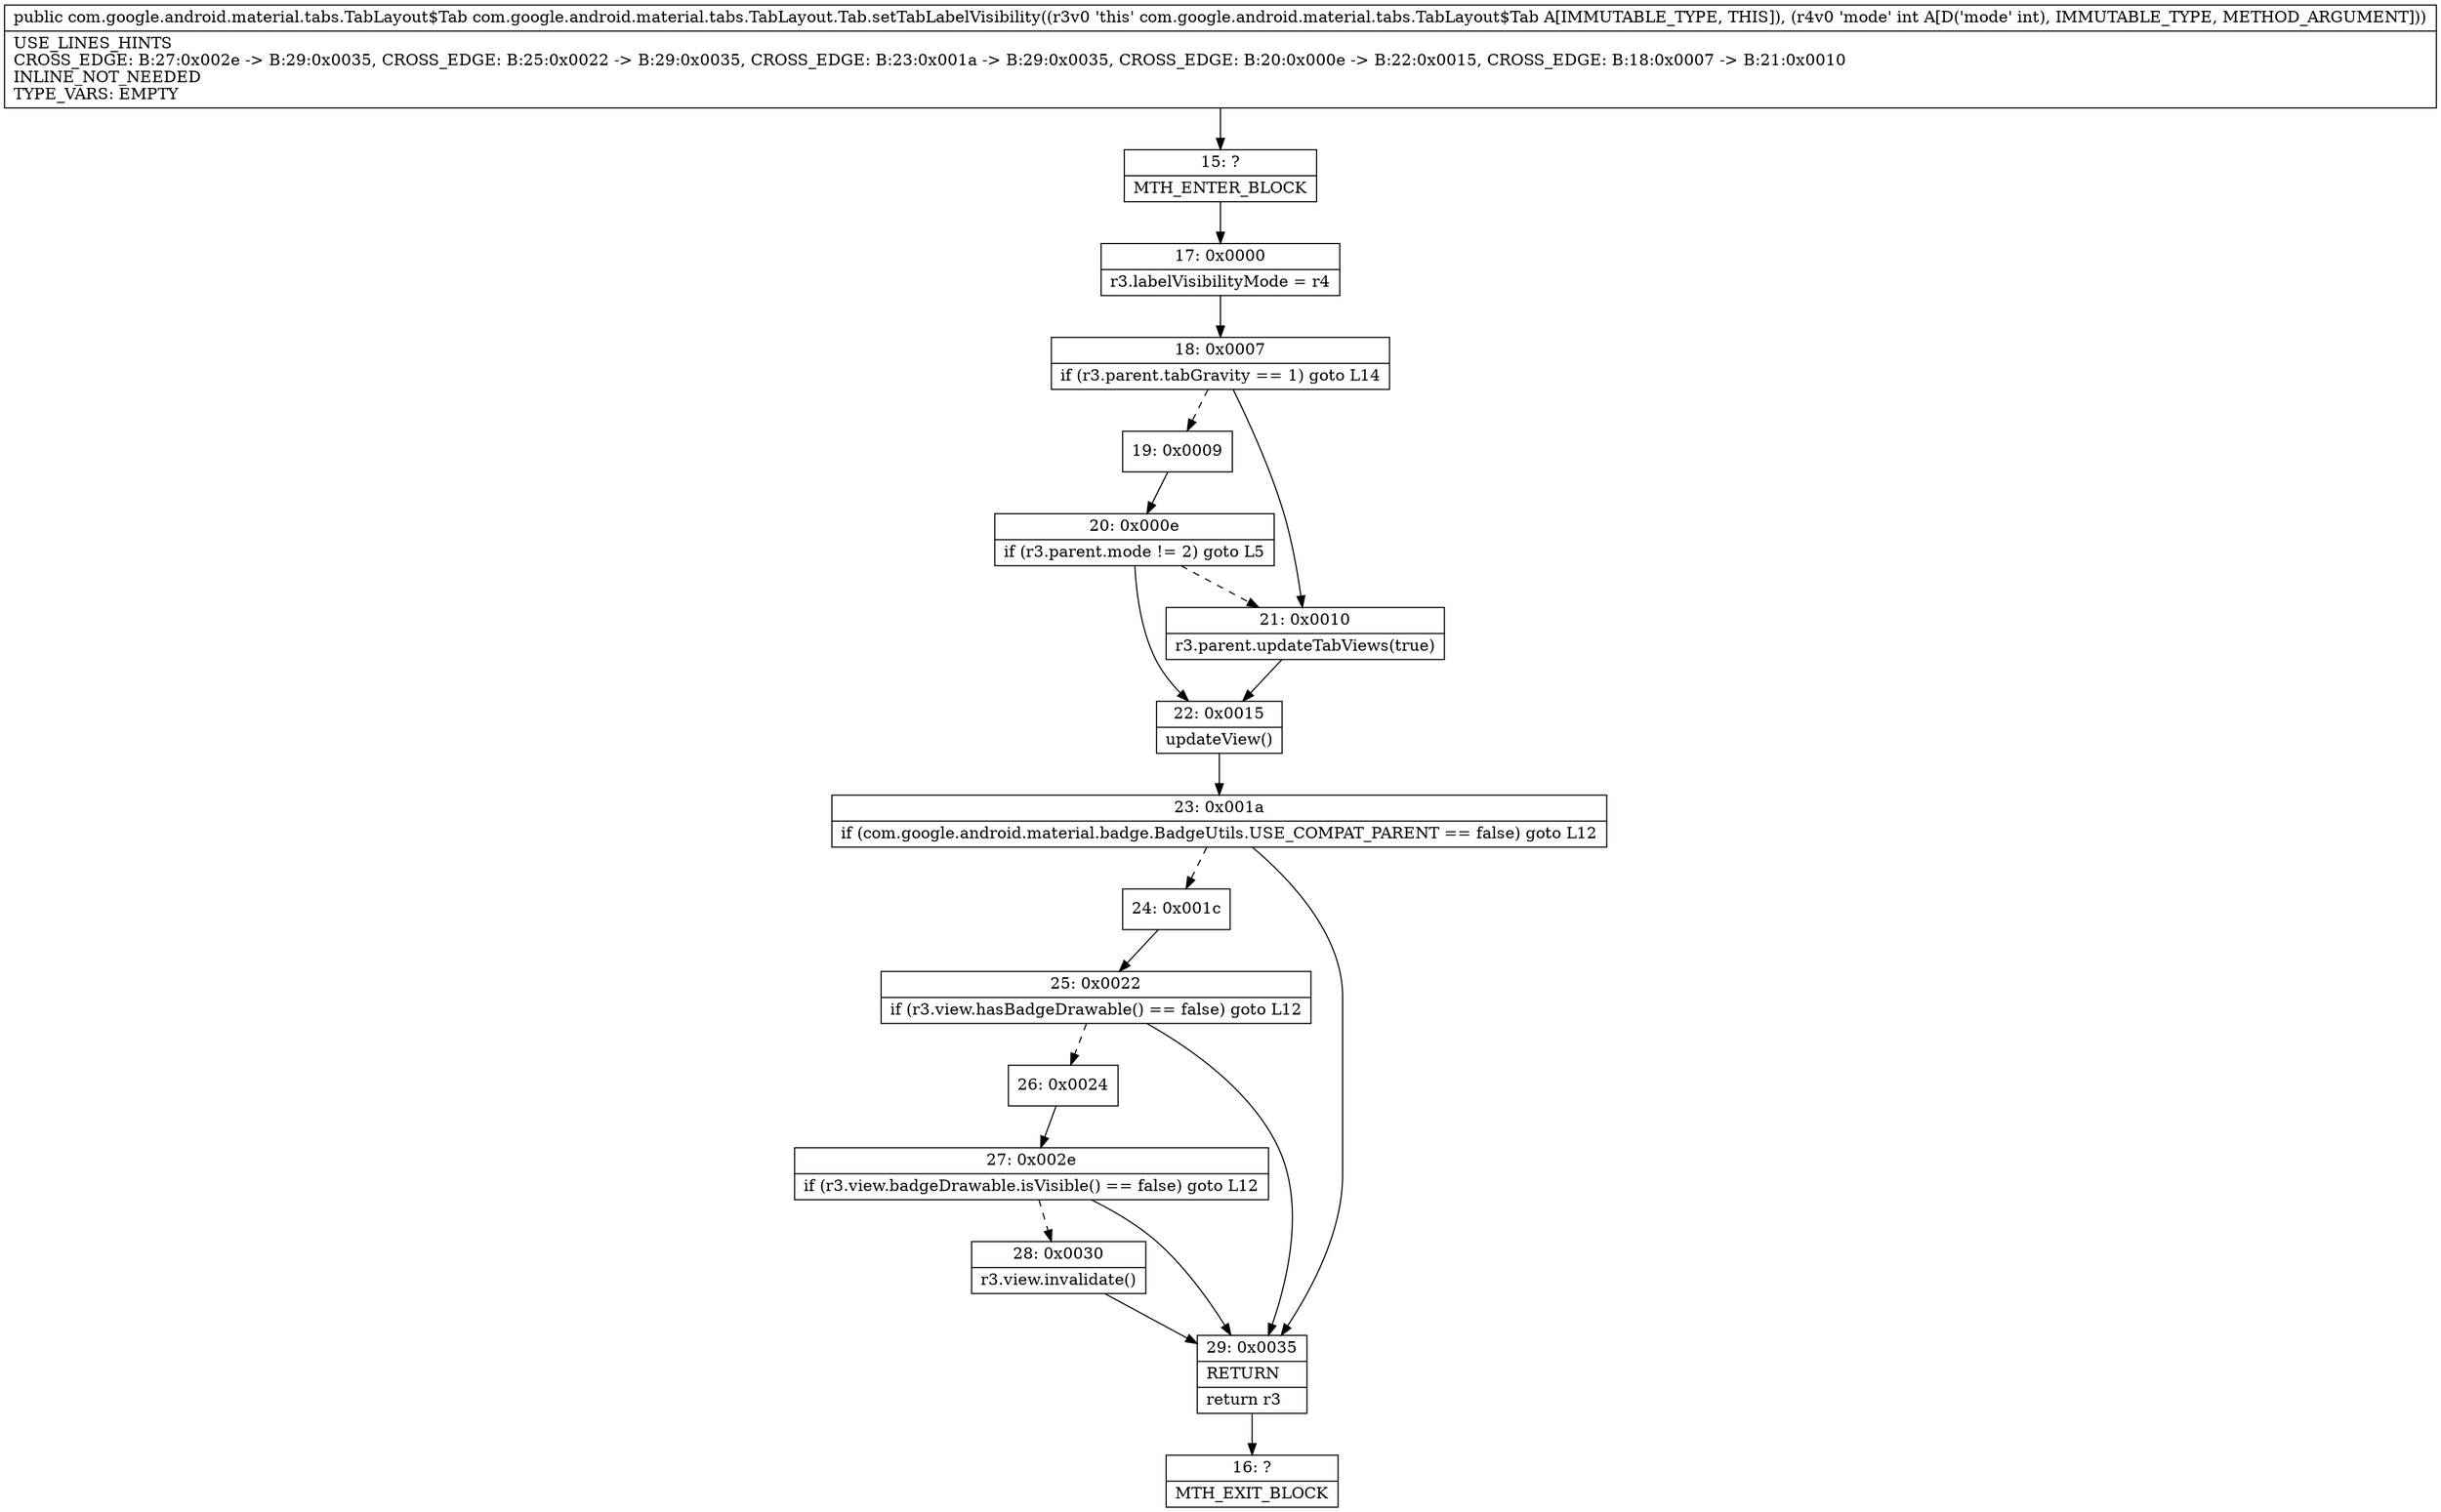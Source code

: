 digraph "CFG forcom.google.android.material.tabs.TabLayout.Tab.setTabLabelVisibility(I)Lcom\/google\/android\/material\/tabs\/TabLayout$Tab;" {
Node_15 [shape=record,label="{15\:\ ?|MTH_ENTER_BLOCK\l}"];
Node_17 [shape=record,label="{17\:\ 0x0000|r3.labelVisibilityMode = r4\l}"];
Node_18 [shape=record,label="{18\:\ 0x0007|if (r3.parent.tabGravity == 1) goto L14\l}"];
Node_19 [shape=record,label="{19\:\ 0x0009}"];
Node_20 [shape=record,label="{20\:\ 0x000e|if (r3.parent.mode != 2) goto L5\l}"];
Node_22 [shape=record,label="{22\:\ 0x0015|updateView()\l}"];
Node_23 [shape=record,label="{23\:\ 0x001a|if (com.google.android.material.badge.BadgeUtils.USE_COMPAT_PARENT == false) goto L12\l}"];
Node_24 [shape=record,label="{24\:\ 0x001c}"];
Node_25 [shape=record,label="{25\:\ 0x0022|if (r3.view.hasBadgeDrawable() == false) goto L12\l}"];
Node_26 [shape=record,label="{26\:\ 0x0024}"];
Node_27 [shape=record,label="{27\:\ 0x002e|if (r3.view.badgeDrawable.isVisible() == false) goto L12\l}"];
Node_28 [shape=record,label="{28\:\ 0x0030|r3.view.invalidate()\l}"];
Node_29 [shape=record,label="{29\:\ 0x0035|RETURN\l|return r3\l}"];
Node_16 [shape=record,label="{16\:\ ?|MTH_EXIT_BLOCK\l}"];
Node_21 [shape=record,label="{21\:\ 0x0010|r3.parent.updateTabViews(true)\l}"];
MethodNode[shape=record,label="{public com.google.android.material.tabs.TabLayout$Tab com.google.android.material.tabs.TabLayout.Tab.setTabLabelVisibility((r3v0 'this' com.google.android.material.tabs.TabLayout$Tab A[IMMUTABLE_TYPE, THIS]), (r4v0 'mode' int A[D('mode' int), IMMUTABLE_TYPE, METHOD_ARGUMENT]))  | USE_LINES_HINTS\lCROSS_EDGE: B:27:0x002e \-\> B:29:0x0035, CROSS_EDGE: B:25:0x0022 \-\> B:29:0x0035, CROSS_EDGE: B:23:0x001a \-\> B:29:0x0035, CROSS_EDGE: B:20:0x000e \-\> B:22:0x0015, CROSS_EDGE: B:18:0x0007 \-\> B:21:0x0010\lINLINE_NOT_NEEDED\lTYPE_VARS: EMPTY\l}"];
MethodNode -> Node_15;Node_15 -> Node_17;
Node_17 -> Node_18;
Node_18 -> Node_19[style=dashed];
Node_18 -> Node_21;
Node_19 -> Node_20;
Node_20 -> Node_21[style=dashed];
Node_20 -> Node_22;
Node_22 -> Node_23;
Node_23 -> Node_24[style=dashed];
Node_23 -> Node_29;
Node_24 -> Node_25;
Node_25 -> Node_26[style=dashed];
Node_25 -> Node_29;
Node_26 -> Node_27;
Node_27 -> Node_28[style=dashed];
Node_27 -> Node_29;
Node_28 -> Node_29;
Node_29 -> Node_16;
Node_21 -> Node_22;
}

